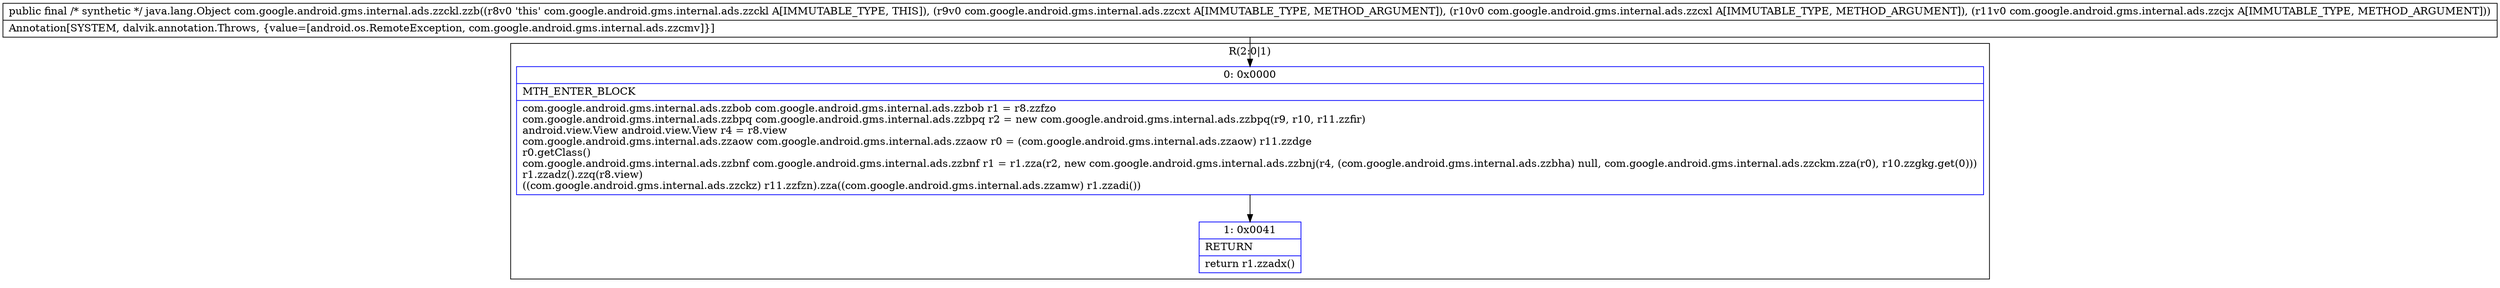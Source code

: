 digraph "CFG forcom.google.android.gms.internal.ads.zzckl.zzb(Lcom\/google\/android\/gms\/internal\/ads\/zzcxt;Lcom\/google\/android\/gms\/internal\/ads\/zzcxl;Lcom\/google\/android\/gms\/internal\/ads\/zzcjx;)Ljava\/lang\/Object;" {
subgraph cluster_Region_1942540008 {
label = "R(2:0|1)";
node [shape=record,color=blue];
Node_0 [shape=record,label="{0\:\ 0x0000|MTH_ENTER_BLOCK\l|com.google.android.gms.internal.ads.zzbob com.google.android.gms.internal.ads.zzbob r1 = r8.zzfzo\lcom.google.android.gms.internal.ads.zzbpq com.google.android.gms.internal.ads.zzbpq r2 = new com.google.android.gms.internal.ads.zzbpq(r9, r10, r11.zzfir)\landroid.view.View android.view.View r4 = r8.view\lcom.google.android.gms.internal.ads.zzaow com.google.android.gms.internal.ads.zzaow r0 = (com.google.android.gms.internal.ads.zzaow) r11.zzdge\lr0.getClass()\lcom.google.android.gms.internal.ads.zzbnf com.google.android.gms.internal.ads.zzbnf r1 = r1.zza(r2, new com.google.android.gms.internal.ads.zzbnj(r4, (com.google.android.gms.internal.ads.zzbha) null, com.google.android.gms.internal.ads.zzckm.zza(r0), r10.zzgkg.get(0)))\lr1.zzadz().zzq(r8.view)\l((com.google.android.gms.internal.ads.zzckz) r11.zzfzn).zza((com.google.android.gms.internal.ads.zzamw) r1.zzadi())\l}"];
Node_1 [shape=record,label="{1\:\ 0x0041|RETURN\l|return r1.zzadx()\l}"];
}
MethodNode[shape=record,label="{public final \/* synthetic *\/ java.lang.Object com.google.android.gms.internal.ads.zzckl.zzb((r8v0 'this' com.google.android.gms.internal.ads.zzckl A[IMMUTABLE_TYPE, THIS]), (r9v0 com.google.android.gms.internal.ads.zzcxt A[IMMUTABLE_TYPE, METHOD_ARGUMENT]), (r10v0 com.google.android.gms.internal.ads.zzcxl A[IMMUTABLE_TYPE, METHOD_ARGUMENT]), (r11v0 com.google.android.gms.internal.ads.zzcjx A[IMMUTABLE_TYPE, METHOD_ARGUMENT]))  | Annotation[SYSTEM, dalvik.annotation.Throws, \{value=[android.os.RemoteException, com.google.android.gms.internal.ads.zzcmv]\}]\l}"];
MethodNode -> Node_0;
Node_0 -> Node_1;
}

